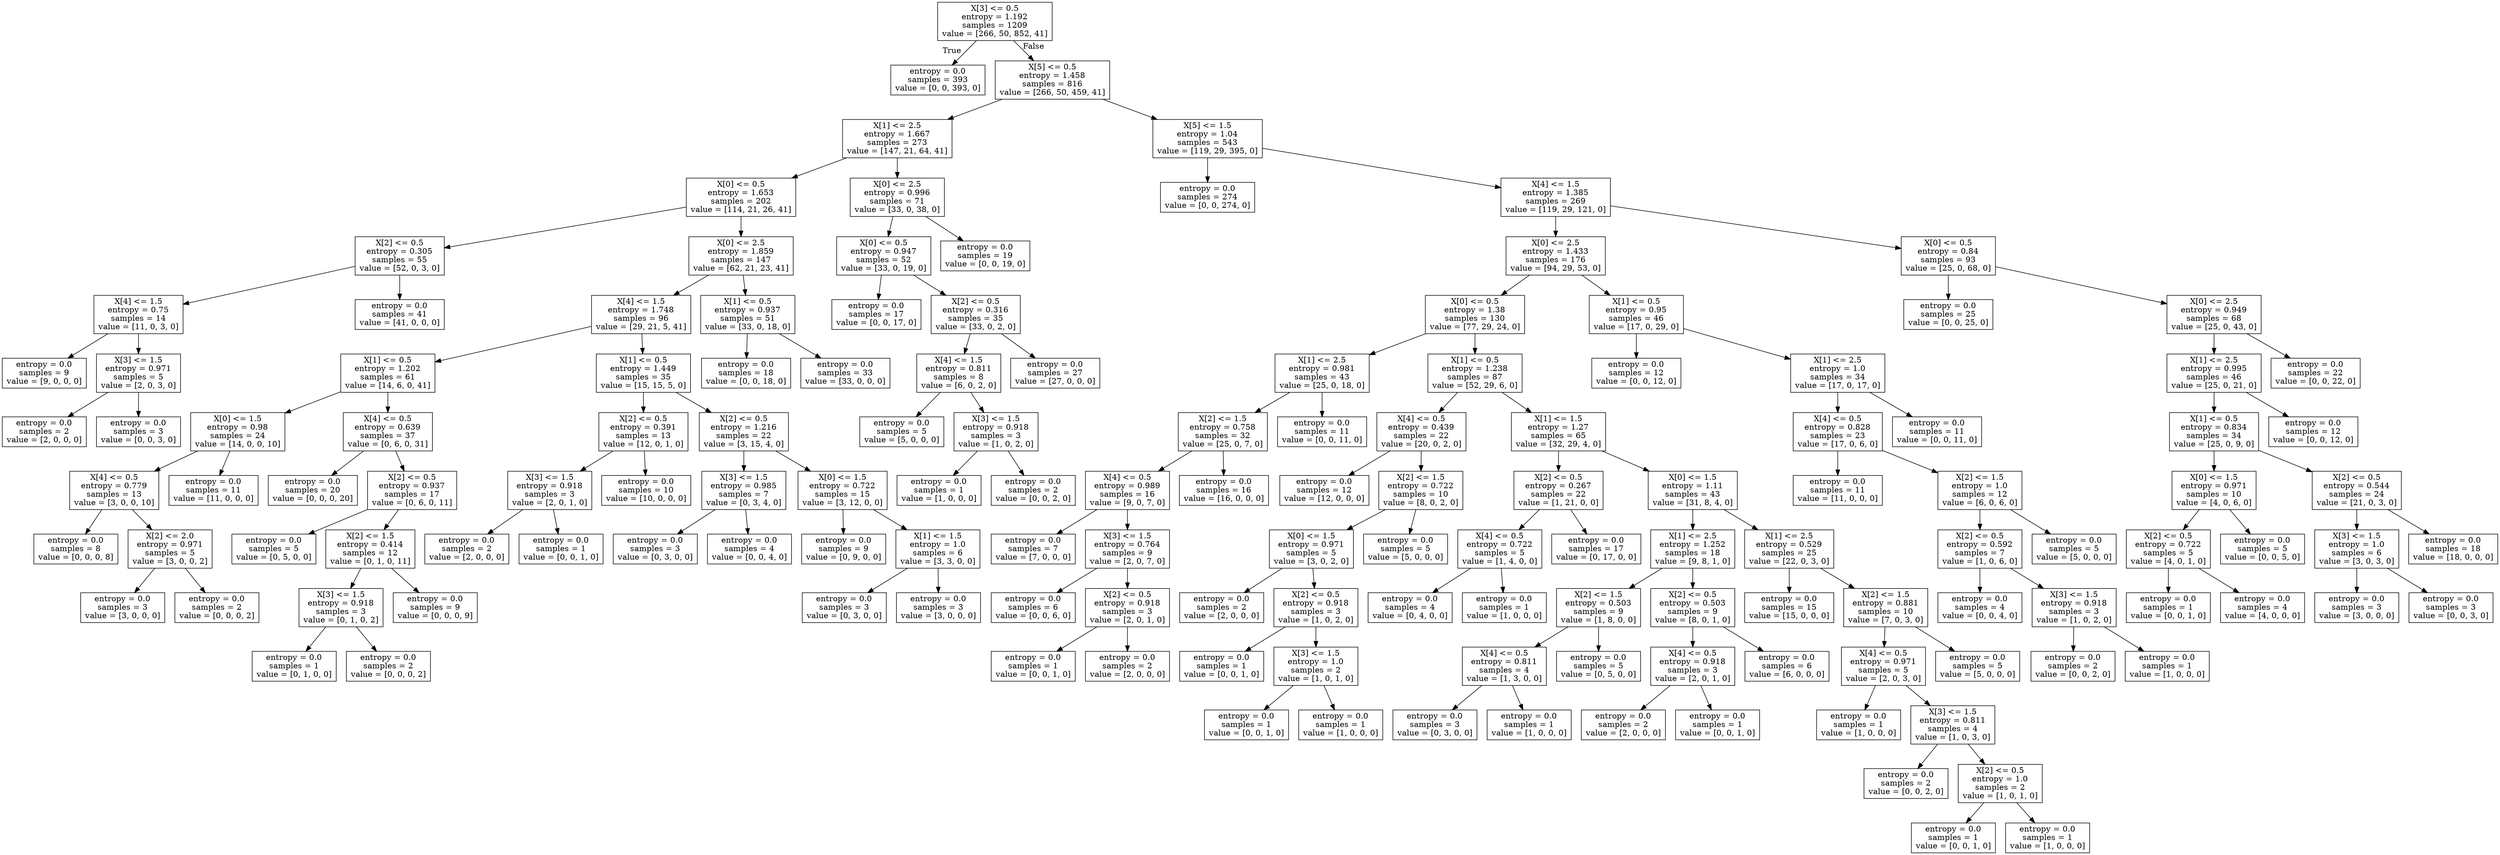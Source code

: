 digraph Tree {
node [shape=box] ;
0 [label="X[3] <= 0.5\nentropy = 1.192\nsamples = 1209\nvalue = [266, 50, 852, 41]"] ;
1 [label="entropy = 0.0\nsamples = 393\nvalue = [0, 0, 393, 0]"] ;
0 -> 1 [labeldistance=2.5, labelangle=45, headlabel="True"] ;
2 [label="X[5] <= 0.5\nentropy = 1.458\nsamples = 816\nvalue = [266, 50, 459, 41]"] ;
0 -> 2 [labeldistance=2.5, labelangle=-45, headlabel="False"] ;
3 [label="X[1] <= 2.5\nentropy = 1.667\nsamples = 273\nvalue = [147, 21, 64, 41]"] ;
2 -> 3 ;
4 [label="X[0] <= 0.5\nentropy = 1.653\nsamples = 202\nvalue = [114, 21, 26, 41]"] ;
3 -> 4 ;
5 [label="X[2] <= 0.5\nentropy = 0.305\nsamples = 55\nvalue = [52, 0, 3, 0]"] ;
4 -> 5 ;
6 [label="X[4] <= 1.5\nentropy = 0.75\nsamples = 14\nvalue = [11, 0, 3, 0]"] ;
5 -> 6 ;
7 [label="entropy = 0.0\nsamples = 9\nvalue = [9, 0, 0, 0]"] ;
6 -> 7 ;
8 [label="X[3] <= 1.5\nentropy = 0.971\nsamples = 5\nvalue = [2, 0, 3, 0]"] ;
6 -> 8 ;
9 [label="entropy = 0.0\nsamples = 2\nvalue = [2, 0, 0, 0]"] ;
8 -> 9 ;
10 [label="entropy = 0.0\nsamples = 3\nvalue = [0, 0, 3, 0]"] ;
8 -> 10 ;
11 [label="entropy = 0.0\nsamples = 41\nvalue = [41, 0, 0, 0]"] ;
5 -> 11 ;
12 [label="X[0] <= 2.5\nentropy = 1.859\nsamples = 147\nvalue = [62, 21, 23, 41]"] ;
4 -> 12 ;
13 [label="X[4] <= 1.5\nentropy = 1.748\nsamples = 96\nvalue = [29, 21, 5, 41]"] ;
12 -> 13 ;
14 [label="X[1] <= 0.5\nentropy = 1.202\nsamples = 61\nvalue = [14, 6, 0, 41]"] ;
13 -> 14 ;
15 [label="X[0] <= 1.5\nentropy = 0.98\nsamples = 24\nvalue = [14, 0, 0, 10]"] ;
14 -> 15 ;
16 [label="X[4] <= 0.5\nentropy = 0.779\nsamples = 13\nvalue = [3, 0, 0, 10]"] ;
15 -> 16 ;
17 [label="entropy = 0.0\nsamples = 8\nvalue = [0, 0, 0, 8]"] ;
16 -> 17 ;
18 [label="X[2] <= 2.0\nentropy = 0.971\nsamples = 5\nvalue = [3, 0, 0, 2]"] ;
16 -> 18 ;
19 [label="entropy = 0.0\nsamples = 3\nvalue = [3, 0, 0, 0]"] ;
18 -> 19 ;
20 [label="entropy = 0.0\nsamples = 2\nvalue = [0, 0, 0, 2]"] ;
18 -> 20 ;
21 [label="entropy = 0.0\nsamples = 11\nvalue = [11, 0, 0, 0]"] ;
15 -> 21 ;
22 [label="X[4] <= 0.5\nentropy = 0.639\nsamples = 37\nvalue = [0, 6, 0, 31]"] ;
14 -> 22 ;
23 [label="entropy = 0.0\nsamples = 20\nvalue = [0, 0, 0, 20]"] ;
22 -> 23 ;
24 [label="X[2] <= 0.5\nentropy = 0.937\nsamples = 17\nvalue = [0, 6, 0, 11]"] ;
22 -> 24 ;
25 [label="entropy = 0.0\nsamples = 5\nvalue = [0, 5, 0, 0]"] ;
24 -> 25 ;
26 [label="X[2] <= 1.5\nentropy = 0.414\nsamples = 12\nvalue = [0, 1, 0, 11]"] ;
24 -> 26 ;
27 [label="X[3] <= 1.5\nentropy = 0.918\nsamples = 3\nvalue = [0, 1, 0, 2]"] ;
26 -> 27 ;
28 [label="entropy = 0.0\nsamples = 1\nvalue = [0, 1, 0, 0]"] ;
27 -> 28 ;
29 [label="entropy = 0.0\nsamples = 2\nvalue = [0, 0, 0, 2]"] ;
27 -> 29 ;
30 [label="entropy = 0.0\nsamples = 9\nvalue = [0, 0, 0, 9]"] ;
26 -> 30 ;
31 [label="X[1] <= 0.5\nentropy = 1.449\nsamples = 35\nvalue = [15, 15, 5, 0]"] ;
13 -> 31 ;
32 [label="X[2] <= 0.5\nentropy = 0.391\nsamples = 13\nvalue = [12, 0, 1, 0]"] ;
31 -> 32 ;
33 [label="X[3] <= 1.5\nentropy = 0.918\nsamples = 3\nvalue = [2, 0, 1, 0]"] ;
32 -> 33 ;
34 [label="entropy = 0.0\nsamples = 2\nvalue = [2, 0, 0, 0]"] ;
33 -> 34 ;
35 [label="entropy = 0.0\nsamples = 1\nvalue = [0, 0, 1, 0]"] ;
33 -> 35 ;
36 [label="entropy = 0.0\nsamples = 10\nvalue = [10, 0, 0, 0]"] ;
32 -> 36 ;
37 [label="X[2] <= 0.5\nentropy = 1.216\nsamples = 22\nvalue = [3, 15, 4, 0]"] ;
31 -> 37 ;
38 [label="X[3] <= 1.5\nentropy = 0.985\nsamples = 7\nvalue = [0, 3, 4, 0]"] ;
37 -> 38 ;
39 [label="entropy = 0.0\nsamples = 3\nvalue = [0, 3, 0, 0]"] ;
38 -> 39 ;
40 [label="entropy = 0.0\nsamples = 4\nvalue = [0, 0, 4, 0]"] ;
38 -> 40 ;
41 [label="X[0] <= 1.5\nentropy = 0.722\nsamples = 15\nvalue = [3, 12, 0, 0]"] ;
37 -> 41 ;
42 [label="entropy = 0.0\nsamples = 9\nvalue = [0, 9, 0, 0]"] ;
41 -> 42 ;
43 [label="X[1] <= 1.5\nentropy = 1.0\nsamples = 6\nvalue = [3, 3, 0, 0]"] ;
41 -> 43 ;
44 [label="entropy = 0.0\nsamples = 3\nvalue = [0, 3, 0, 0]"] ;
43 -> 44 ;
45 [label="entropy = 0.0\nsamples = 3\nvalue = [3, 0, 0, 0]"] ;
43 -> 45 ;
46 [label="X[1] <= 0.5\nentropy = 0.937\nsamples = 51\nvalue = [33, 0, 18, 0]"] ;
12 -> 46 ;
47 [label="entropy = 0.0\nsamples = 18\nvalue = [0, 0, 18, 0]"] ;
46 -> 47 ;
48 [label="entropy = 0.0\nsamples = 33\nvalue = [33, 0, 0, 0]"] ;
46 -> 48 ;
49 [label="X[0] <= 2.5\nentropy = 0.996\nsamples = 71\nvalue = [33, 0, 38, 0]"] ;
3 -> 49 ;
50 [label="X[0] <= 0.5\nentropy = 0.947\nsamples = 52\nvalue = [33, 0, 19, 0]"] ;
49 -> 50 ;
51 [label="entropy = 0.0\nsamples = 17\nvalue = [0, 0, 17, 0]"] ;
50 -> 51 ;
52 [label="X[2] <= 0.5\nentropy = 0.316\nsamples = 35\nvalue = [33, 0, 2, 0]"] ;
50 -> 52 ;
53 [label="X[4] <= 1.5\nentropy = 0.811\nsamples = 8\nvalue = [6, 0, 2, 0]"] ;
52 -> 53 ;
54 [label="entropy = 0.0\nsamples = 5\nvalue = [5, 0, 0, 0]"] ;
53 -> 54 ;
55 [label="X[3] <= 1.5\nentropy = 0.918\nsamples = 3\nvalue = [1, 0, 2, 0]"] ;
53 -> 55 ;
56 [label="entropy = 0.0\nsamples = 1\nvalue = [1, 0, 0, 0]"] ;
55 -> 56 ;
57 [label="entropy = 0.0\nsamples = 2\nvalue = [0, 0, 2, 0]"] ;
55 -> 57 ;
58 [label="entropy = 0.0\nsamples = 27\nvalue = [27, 0, 0, 0]"] ;
52 -> 58 ;
59 [label="entropy = 0.0\nsamples = 19\nvalue = [0, 0, 19, 0]"] ;
49 -> 59 ;
60 [label="X[5] <= 1.5\nentropy = 1.04\nsamples = 543\nvalue = [119, 29, 395, 0]"] ;
2 -> 60 ;
61 [label="entropy = 0.0\nsamples = 274\nvalue = [0, 0, 274, 0]"] ;
60 -> 61 ;
62 [label="X[4] <= 1.5\nentropy = 1.385\nsamples = 269\nvalue = [119, 29, 121, 0]"] ;
60 -> 62 ;
63 [label="X[0] <= 2.5\nentropy = 1.433\nsamples = 176\nvalue = [94, 29, 53, 0]"] ;
62 -> 63 ;
64 [label="X[0] <= 0.5\nentropy = 1.38\nsamples = 130\nvalue = [77, 29, 24, 0]"] ;
63 -> 64 ;
65 [label="X[1] <= 2.5\nentropy = 0.981\nsamples = 43\nvalue = [25, 0, 18, 0]"] ;
64 -> 65 ;
66 [label="X[2] <= 1.5\nentropy = 0.758\nsamples = 32\nvalue = [25, 0, 7, 0]"] ;
65 -> 66 ;
67 [label="X[4] <= 0.5\nentropy = 0.989\nsamples = 16\nvalue = [9, 0, 7, 0]"] ;
66 -> 67 ;
68 [label="entropy = 0.0\nsamples = 7\nvalue = [7, 0, 0, 0]"] ;
67 -> 68 ;
69 [label="X[3] <= 1.5\nentropy = 0.764\nsamples = 9\nvalue = [2, 0, 7, 0]"] ;
67 -> 69 ;
70 [label="entropy = 0.0\nsamples = 6\nvalue = [0, 0, 6, 0]"] ;
69 -> 70 ;
71 [label="X[2] <= 0.5\nentropy = 0.918\nsamples = 3\nvalue = [2, 0, 1, 0]"] ;
69 -> 71 ;
72 [label="entropy = 0.0\nsamples = 1\nvalue = [0, 0, 1, 0]"] ;
71 -> 72 ;
73 [label="entropy = 0.0\nsamples = 2\nvalue = [2, 0, 0, 0]"] ;
71 -> 73 ;
74 [label="entropy = 0.0\nsamples = 16\nvalue = [16, 0, 0, 0]"] ;
66 -> 74 ;
75 [label="entropy = 0.0\nsamples = 11\nvalue = [0, 0, 11, 0]"] ;
65 -> 75 ;
76 [label="X[1] <= 0.5\nentropy = 1.238\nsamples = 87\nvalue = [52, 29, 6, 0]"] ;
64 -> 76 ;
77 [label="X[4] <= 0.5\nentropy = 0.439\nsamples = 22\nvalue = [20, 0, 2, 0]"] ;
76 -> 77 ;
78 [label="entropy = 0.0\nsamples = 12\nvalue = [12, 0, 0, 0]"] ;
77 -> 78 ;
79 [label="X[2] <= 1.5\nentropy = 0.722\nsamples = 10\nvalue = [8, 0, 2, 0]"] ;
77 -> 79 ;
80 [label="X[0] <= 1.5\nentropy = 0.971\nsamples = 5\nvalue = [3, 0, 2, 0]"] ;
79 -> 80 ;
81 [label="entropy = 0.0\nsamples = 2\nvalue = [2, 0, 0, 0]"] ;
80 -> 81 ;
82 [label="X[2] <= 0.5\nentropy = 0.918\nsamples = 3\nvalue = [1, 0, 2, 0]"] ;
80 -> 82 ;
83 [label="entropy = 0.0\nsamples = 1\nvalue = [0, 0, 1, 0]"] ;
82 -> 83 ;
84 [label="X[3] <= 1.5\nentropy = 1.0\nsamples = 2\nvalue = [1, 0, 1, 0]"] ;
82 -> 84 ;
85 [label="entropy = 0.0\nsamples = 1\nvalue = [0, 0, 1, 0]"] ;
84 -> 85 ;
86 [label="entropy = 0.0\nsamples = 1\nvalue = [1, 0, 0, 0]"] ;
84 -> 86 ;
87 [label="entropy = 0.0\nsamples = 5\nvalue = [5, 0, 0, 0]"] ;
79 -> 87 ;
88 [label="X[1] <= 1.5\nentropy = 1.27\nsamples = 65\nvalue = [32, 29, 4, 0]"] ;
76 -> 88 ;
89 [label="X[2] <= 0.5\nentropy = 0.267\nsamples = 22\nvalue = [1, 21, 0, 0]"] ;
88 -> 89 ;
90 [label="X[4] <= 0.5\nentropy = 0.722\nsamples = 5\nvalue = [1, 4, 0, 0]"] ;
89 -> 90 ;
91 [label="entropy = 0.0\nsamples = 4\nvalue = [0, 4, 0, 0]"] ;
90 -> 91 ;
92 [label="entropy = 0.0\nsamples = 1\nvalue = [1, 0, 0, 0]"] ;
90 -> 92 ;
93 [label="entropy = 0.0\nsamples = 17\nvalue = [0, 17, 0, 0]"] ;
89 -> 93 ;
94 [label="X[0] <= 1.5\nentropy = 1.11\nsamples = 43\nvalue = [31, 8, 4, 0]"] ;
88 -> 94 ;
95 [label="X[1] <= 2.5\nentropy = 1.252\nsamples = 18\nvalue = [9, 8, 1, 0]"] ;
94 -> 95 ;
96 [label="X[2] <= 1.5\nentropy = 0.503\nsamples = 9\nvalue = [1, 8, 0, 0]"] ;
95 -> 96 ;
97 [label="X[4] <= 0.5\nentropy = 0.811\nsamples = 4\nvalue = [1, 3, 0, 0]"] ;
96 -> 97 ;
98 [label="entropy = 0.0\nsamples = 3\nvalue = [0, 3, 0, 0]"] ;
97 -> 98 ;
99 [label="entropy = 0.0\nsamples = 1\nvalue = [1, 0, 0, 0]"] ;
97 -> 99 ;
100 [label="entropy = 0.0\nsamples = 5\nvalue = [0, 5, 0, 0]"] ;
96 -> 100 ;
101 [label="X[2] <= 0.5\nentropy = 0.503\nsamples = 9\nvalue = [8, 0, 1, 0]"] ;
95 -> 101 ;
102 [label="X[4] <= 0.5\nentropy = 0.918\nsamples = 3\nvalue = [2, 0, 1, 0]"] ;
101 -> 102 ;
103 [label="entropy = 0.0\nsamples = 2\nvalue = [2, 0, 0, 0]"] ;
102 -> 103 ;
104 [label="entropy = 0.0\nsamples = 1\nvalue = [0, 0, 1, 0]"] ;
102 -> 104 ;
105 [label="entropy = 0.0\nsamples = 6\nvalue = [6, 0, 0, 0]"] ;
101 -> 105 ;
106 [label="X[1] <= 2.5\nentropy = 0.529\nsamples = 25\nvalue = [22, 0, 3, 0]"] ;
94 -> 106 ;
107 [label="entropy = 0.0\nsamples = 15\nvalue = [15, 0, 0, 0]"] ;
106 -> 107 ;
108 [label="X[2] <= 1.5\nentropy = 0.881\nsamples = 10\nvalue = [7, 0, 3, 0]"] ;
106 -> 108 ;
109 [label="X[4] <= 0.5\nentropy = 0.971\nsamples = 5\nvalue = [2, 0, 3, 0]"] ;
108 -> 109 ;
110 [label="entropy = 0.0\nsamples = 1\nvalue = [1, 0, 0, 0]"] ;
109 -> 110 ;
111 [label="X[3] <= 1.5\nentropy = 0.811\nsamples = 4\nvalue = [1, 0, 3, 0]"] ;
109 -> 111 ;
112 [label="entropy = 0.0\nsamples = 2\nvalue = [0, 0, 2, 0]"] ;
111 -> 112 ;
113 [label="X[2] <= 0.5\nentropy = 1.0\nsamples = 2\nvalue = [1, 0, 1, 0]"] ;
111 -> 113 ;
114 [label="entropy = 0.0\nsamples = 1\nvalue = [0, 0, 1, 0]"] ;
113 -> 114 ;
115 [label="entropy = 0.0\nsamples = 1\nvalue = [1, 0, 0, 0]"] ;
113 -> 115 ;
116 [label="entropy = 0.0\nsamples = 5\nvalue = [5, 0, 0, 0]"] ;
108 -> 116 ;
117 [label="X[1] <= 0.5\nentropy = 0.95\nsamples = 46\nvalue = [17, 0, 29, 0]"] ;
63 -> 117 ;
118 [label="entropy = 0.0\nsamples = 12\nvalue = [0, 0, 12, 0]"] ;
117 -> 118 ;
119 [label="X[1] <= 2.5\nentropy = 1.0\nsamples = 34\nvalue = [17, 0, 17, 0]"] ;
117 -> 119 ;
120 [label="X[4] <= 0.5\nentropy = 0.828\nsamples = 23\nvalue = [17, 0, 6, 0]"] ;
119 -> 120 ;
121 [label="entropy = 0.0\nsamples = 11\nvalue = [11, 0, 0, 0]"] ;
120 -> 121 ;
122 [label="X[2] <= 1.5\nentropy = 1.0\nsamples = 12\nvalue = [6, 0, 6, 0]"] ;
120 -> 122 ;
123 [label="X[2] <= 0.5\nentropy = 0.592\nsamples = 7\nvalue = [1, 0, 6, 0]"] ;
122 -> 123 ;
124 [label="entropy = 0.0\nsamples = 4\nvalue = [0, 0, 4, 0]"] ;
123 -> 124 ;
125 [label="X[3] <= 1.5\nentropy = 0.918\nsamples = 3\nvalue = [1, 0, 2, 0]"] ;
123 -> 125 ;
126 [label="entropy = 0.0\nsamples = 2\nvalue = [0, 0, 2, 0]"] ;
125 -> 126 ;
127 [label="entropy = 0.0\nsamples = 1\nvalue = [1, 0, 0, 0]"] ;
125 -> 127 ;
128 [label="entropy = 0.0\nsamples = 5\nvalue = [5, 0, 0, 0]"] ;
122 -> 128 ;
129 [label="entropy = 0.0\nsamples = 11\nvalue = [0, 0, 11, 0]"] ;
119 -> 129 ;
130 [label="X[0] <= 0.5\nentropy = 0.84\nsamples = 93\nvalue = [25, 0, 68, 0]"] ;
62 -> 130 ;
131 [label="entropy = 0.0\nsamples = 25\nvalue = [0, 0, 25, 0]"] ;
130 -> 131 ;
132 [label="X[0] <= 2.5\nentropy = 0.949\nsamples = 68\nvalue = [25, 0, 43, 0]"] ;
130 -> 132 ;
133 [label="X[1] <= 2.5\nentropy = 0.995\nsamples = 46\nvalue = [25, 0, 21, 0]"] ;
132 -> 133 ;
134 [label="X[1] <= 0.5\nentropy = 0.834\nsamples = 34\nvalue = [25, 0, 9, 0]"] ;
133 -> 134 ;
135 [label="X[0] <= 1.5\nentropy = 0.971\nsamples = 10\nvalue = [4, 0, 6, 0]"] ;
134 -> 135 ;
136 [label="X[2] <= 0.5\nentropy = 0.722\nsamples = 5\nvalue = [4, 0, 1, 0]"] ;
135 -> 136 ;
137 [label="entropy = 0.0\nsamples = 1\nvalue = [0, 0, 1, 0]"] ;
136 -> 137 ;
138 [label="entropy = 0.0\nsamples = 4\nvalue = [4, 0, 0, 0]"] ;
136 -> 138 ;
139 [label="entropy = 0.0\nsamples = 5\nvalue = [0, 0, 5, 0]"] ;
135 -> 139 ;
140 [label="X[2] <= 0.5\nentropy = 0.544\nsamples = 24\nvalue = [21, 0, 3, 0]"] ;
134 -> 140 ;
141 [label="X[3] <= 1.5\nentropy = 1.0\nsamples = 6\nvalue = [3, 0, 3, 0]"] ;
140 -> 141 ;
142 [label="entropy = 0.0\nsamples = 3\nvalue = [3, 0, 0, 0]"] ;
141 -> 142 ;
143 [label="entropy = 0.0\nsamples = 3\nvalue = [0, 0, 3, 0]"] ;
141 -> 143 ;
144 [label="entropy = 0.0\nsamples = 18\nvalue = [18, 0, 0, 0]"] ;
140 -> 144 ;
145 [label="entropy = 0.0\nsamples = 12\nvalue = [0, 0, 12, 0]"] ;
133 -> 145 ;
146 [label="entropy = 0.0\nsamples = 22\nvalue = [0, 0, 22, 0]"] ;
132 -> 146 ;
}